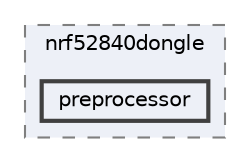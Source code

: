 digraph "/home/mj/Desktop/IoT-Chat-Digitalization/Dongle/gnrc_border_router/bin/nrf52840dongle/preprocessor"
{
 // LATEX_PDF_SIZE
  bgcolor="transparent";
  edge [fontname=Helvetica,fontsize=10,labelfontname=Helvetica,labelfontsize=10];
  node [fontname=Helvetica,fontsize=10,shape=box,height=0.2,width=0.4];
  compound=true
  subgraph clusterdir_9941f7556d96a0e17fefe82cd217bc3a {
    graph [ bgcolor="#edf0f7", pencolor="grey50", label="nrf52840dongle", fontname=Helvetica,fontsize=10 style="filled,dashed", URL="dir_9941f7556d96a0e17fefe82cd217bc3a.html",tooltip=""]
  dir_d9d325065a3c5ea3601adb218bda1ac9 [label="preprocessor", fillcolor="#edf0f7", color="grey25", style="filled,bold", URL="dir_d9d325065a3c5ea3601adb218bda1ac9.html",tooltip=""];
  }
}
